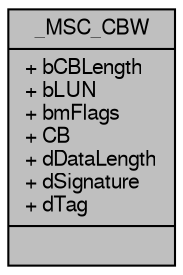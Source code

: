 digraph "_MSC_CBW"
{
  edge [fontname="FreeSans",fontsize="10",labelfontname="FreeSans",labelfontsize="10"];
  node [fontname="FreeSans",fontsize="10",shape=record];
  Node1 [label="{_MSC_CBW\n|+ bCBLength\l+ bLUN\l+ bmFlags\l+ CB\l+ dDataLength\l+ dSignature\l+ dTag\l|}",height=0.2,width=0.4,color="black", fillcolor="grey75", style="filled", fontcolor="black"];
}
